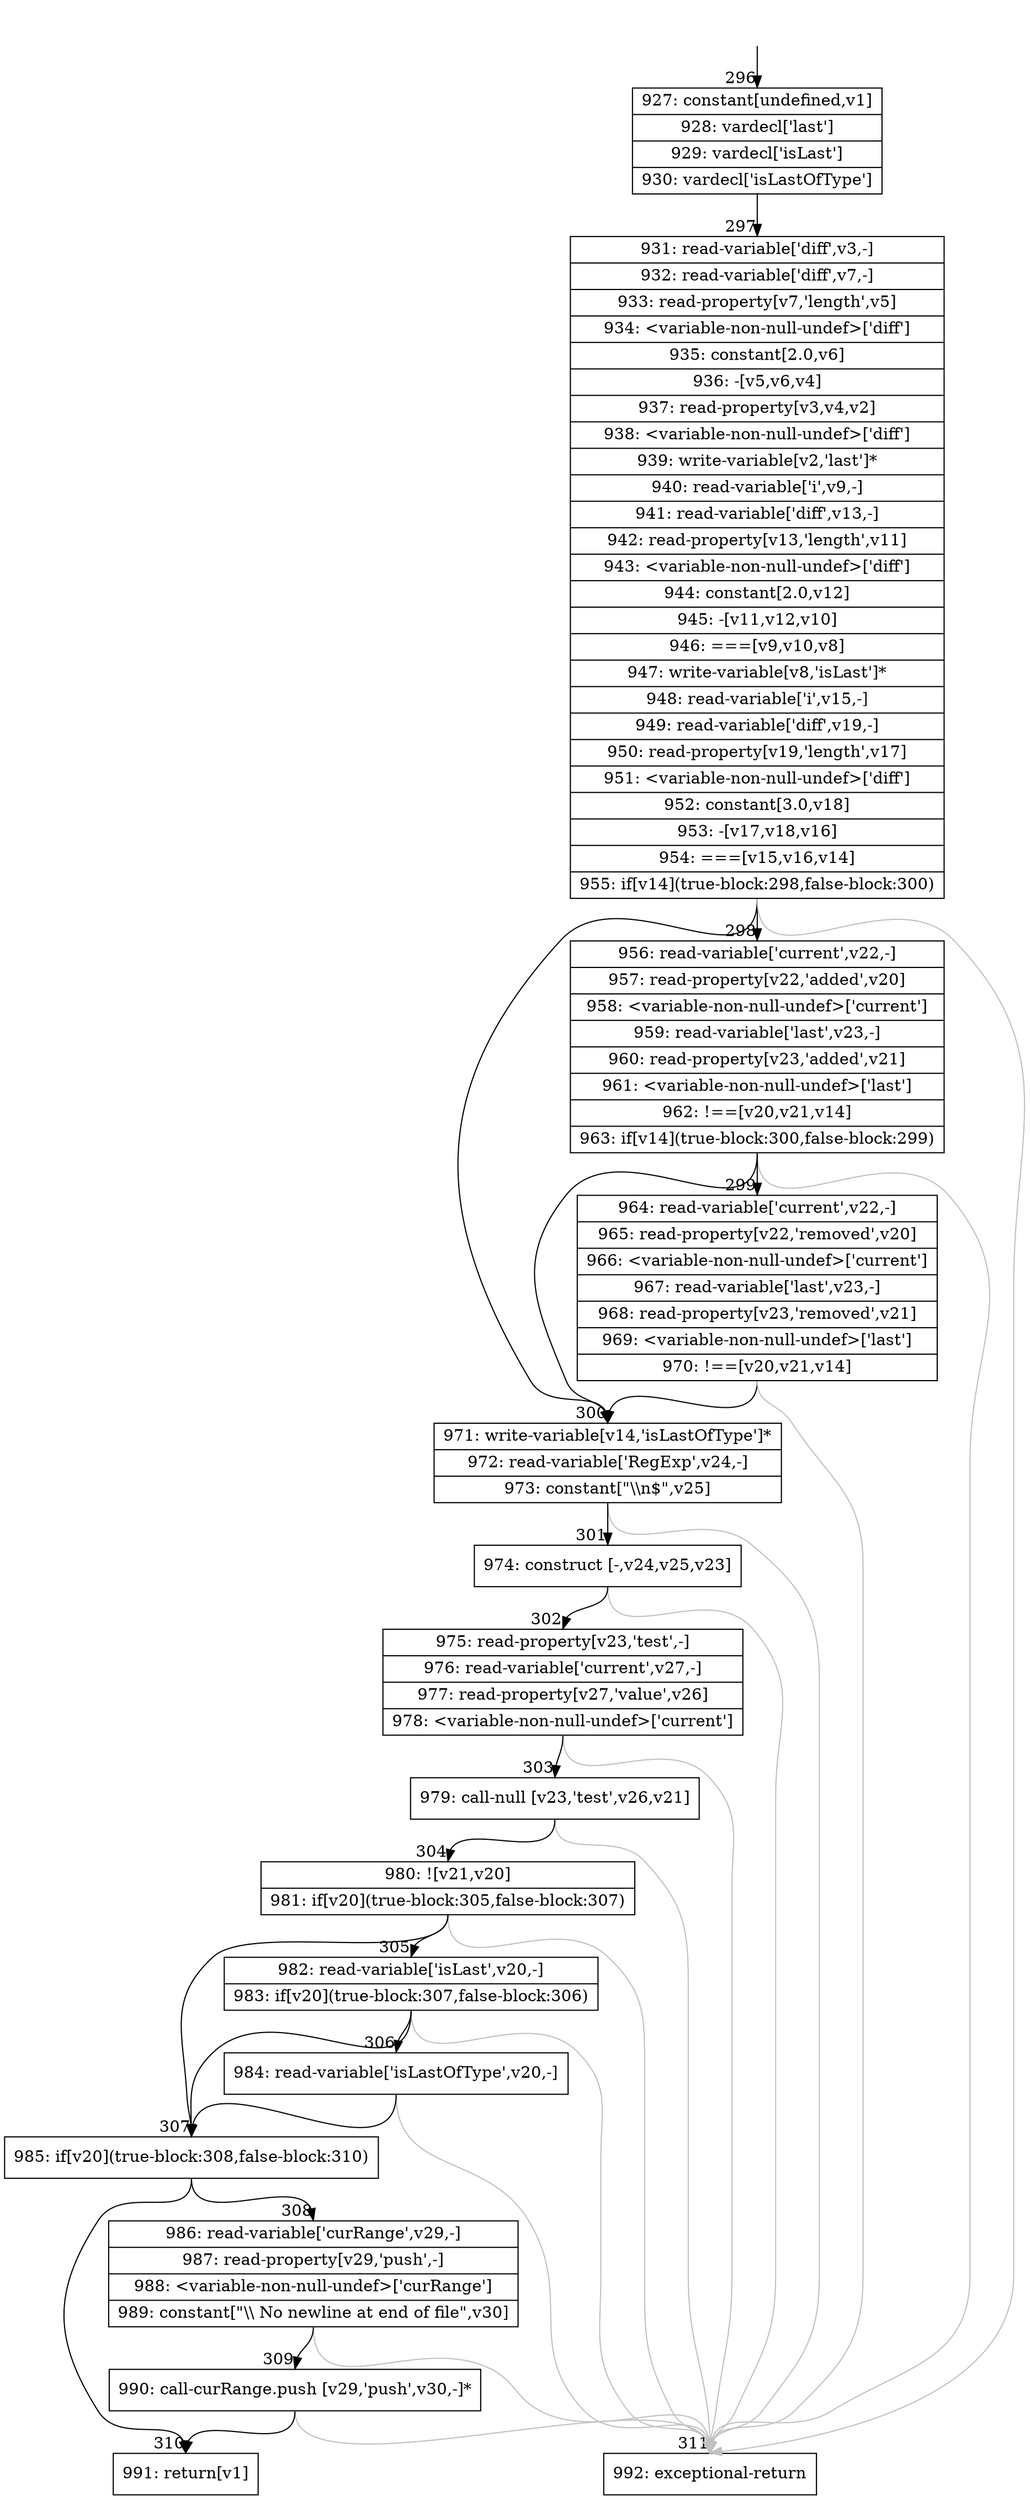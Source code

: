 digraph {
rankdir="TD"
BB_entry33[shape=none,label=""];
BB_entry33 -> BB296 [tailport=s, headport=n, headlabel="    296"]
BB296 [shape=record label="{927: constant[undefined,v1]|928: vardecl['last']|929: vardecl['isLast']|930: vardecl['isLastOfType']}" ] 
BB296 -> BB297 [tailport=s, headport=n, headlabel="      297"]
BB297 [shape=record label="{931: read-variable['diff',v3,-]|932: read-variable['diff',v7,-]|933: read-property[v7,'length',v5]|934: \<variable-non-null-undef\>['diff']|935: constant[2.0,v6]|936: -[v5,v6,v4]|937: read-property[v3,v4,v2]|938: \<variable-non-null-undef\>['diff']|939: write-variable[v2,'last']*|940: read-variable['i',v9,-]|941: read-variable['diff',v13,-]|942: read-property[v13,'length',v11]|943: \<variable-non-null-undef\>['diff']|944: constant[2.0,v12]|945: -[v11,v12,v10]|946: ===[v9,v10,v8]|947: write-variable[v8,'isLast']*|948: read-variable['i',v15,-]|949: read-variable['diff',v19,-]|950: read-property[v19,'length',v17]|951: \<variable-non-null-undef\>['diff']|952: constant[3.0,v18]|953: -[v17,v18,v16]|954: ===[v15,v16,v14]|955: if[v14](true-block:298,false-block:300)}" ] 
BB297 -> BB300 [tailport=s, headport=n, headlabel="      300"]
BB297 -> BB298 [tailport=s, headport=n, headlabel="      298"]
BB297 -> BB311 [tailport=s, headport=n, color=gray, headlabel="      311"]
BB298 [shape=record label="{956: read-variable['current',v22,-]|957: read-property[v22,'added',v20]|958: \<variable-non-null-undef\>['current']|959: read-variable['last',v23,-]|960: read-property[v23,'added',v21]|961: \<variable-non-null-undef\>['last']|962: !==[v20,v21,v14]|963: if[v14](true-block:300,false-block:299)}" ] 
BB298 -> BB300 [tailport=s, headport=n]
BB298 -> BB299 [tailport=s, headport=n, headlabel="      299"]
BB298 -> BB311 [tailport=s, headport=n, color=gray]
BB299 [shape=record label="{964: read-variable['current',v22,-]|965: read-property[v22,'removed',v20]|966: \<variable-non-null-undef\>['current']|967: read-variable['last',v23,-]|968: read-property[v23,'removed',v21]|969: \<variable-non-null-undef\>['last']|970: !==[v20,v21,v14]}" ] 
BB299 -> BB300 [tailport=s, headport=n]
BB299 -> BB311 [tailport=s, headport=n, color=gray]
BB300 [shape=record label="{971: write-variable[v14,'isLastOfType']*|972: read-variable['RegExp',v24,-]|973: constant[\"\\\\n$\",v25]}" ] 
BB300 -> BB301 [tailport=s, headport=n, headlabel="      301"]
BB300 -> BB311 [tailport=s, headport=n, color=gray]
BB301 [shape=record label="{974: construct [-,v24,v25,v23]}" ] 
BB301 -> BB302 [tailport=s, headport=n, headlabel="      302"]
BB301 -> BB311 [tailport=s, headport=n, color=gray]
BB302 [shape=record label="{975: read-property[v23,'test',-]|976: read-variable['current',v27,-]|977: read-property[v27,'value',v26]|978: \<variable-non-null-undef\>['current']}" ] 
BB302 -> BB303 [tailport=s, headport=n, headlabel="      303"]
BB302 -> BB311 [tailport=s, headport=n, color=gray]
BB303 [shape=record label="{979: call-null [v23,'test',v26,v21]}" ] 
BB303 -> BB304 [tailport=s, headport=n, headlabel="      304"]
BB303 -> BB311 [tailport=s, headport=n, color=gray]
BB304 [shape=record label="{980: ![v21,v20]|981: if[v20](true-block:305,false-block:307)}" ] 
BB304 -> BB307 [tailport=s, headport=n, headlabel="      307"]
BB304 -> BB305 [tailport=s, headport=n, headlabel="      305"]
BB304 -> BB311 [tailport=s, headport=n, color=gray]
BB305 [shape=record label="{982: read-variable['isLast',v20,-]|983: if[v20](true-block:307,false-block:306)}" ] 
BB305 -> BB307 [tailport=s, headport=n]
BB305 -> BB306 [tailport=s, headport=n, headlabel="      306"]
BB305 -> BB311 [tailport=s, headport=n, color=gray]
BB306 [shape=record label="{984: read-variable['isLastOfType',v20,-]}" ] 
BB306 -> BB307 [tailport=s, headport=n]
BB306 -> BB311 [tailport=s, headport=n, color=gray]
BB307 [shape=record label="{985: if[v20](true-block:308,false-block:310)}" ] 
BB307 -> BB308 [tailport=s, headport=n, headlabel="      308"]
BB307 -> BB310 [tailport=s, headport=n, headlabel="      310"]
BB308 [shape=record label="{986: read-variable['curRange',v29,-]|987: read-property[v29,'push',-]|988: \<variable-non-null-undef\>['curRange']|989: constant[\"\\\\ No newline at end of file\",v30]}" ] 
BB308 -> BB309 [tailport=s, headport=n, headlabel="      309"]
BB308 -> BB311 [tailport=s, headport=n, color=gray]
BB309 [shape=record label="{990: call-curRange.push [v29,'push',v30,-]*}" ] 
BB309 -> BB310 [tailport=s, headport=n]
BB309 -> BB311 [tailport=s, headport=n, color=gray]
BB310 [shape=record label="{991: return[v1]}" ] 
BB311 [shape=record label="{992: exceptional-return}" ] 
//#$~ 278
}
